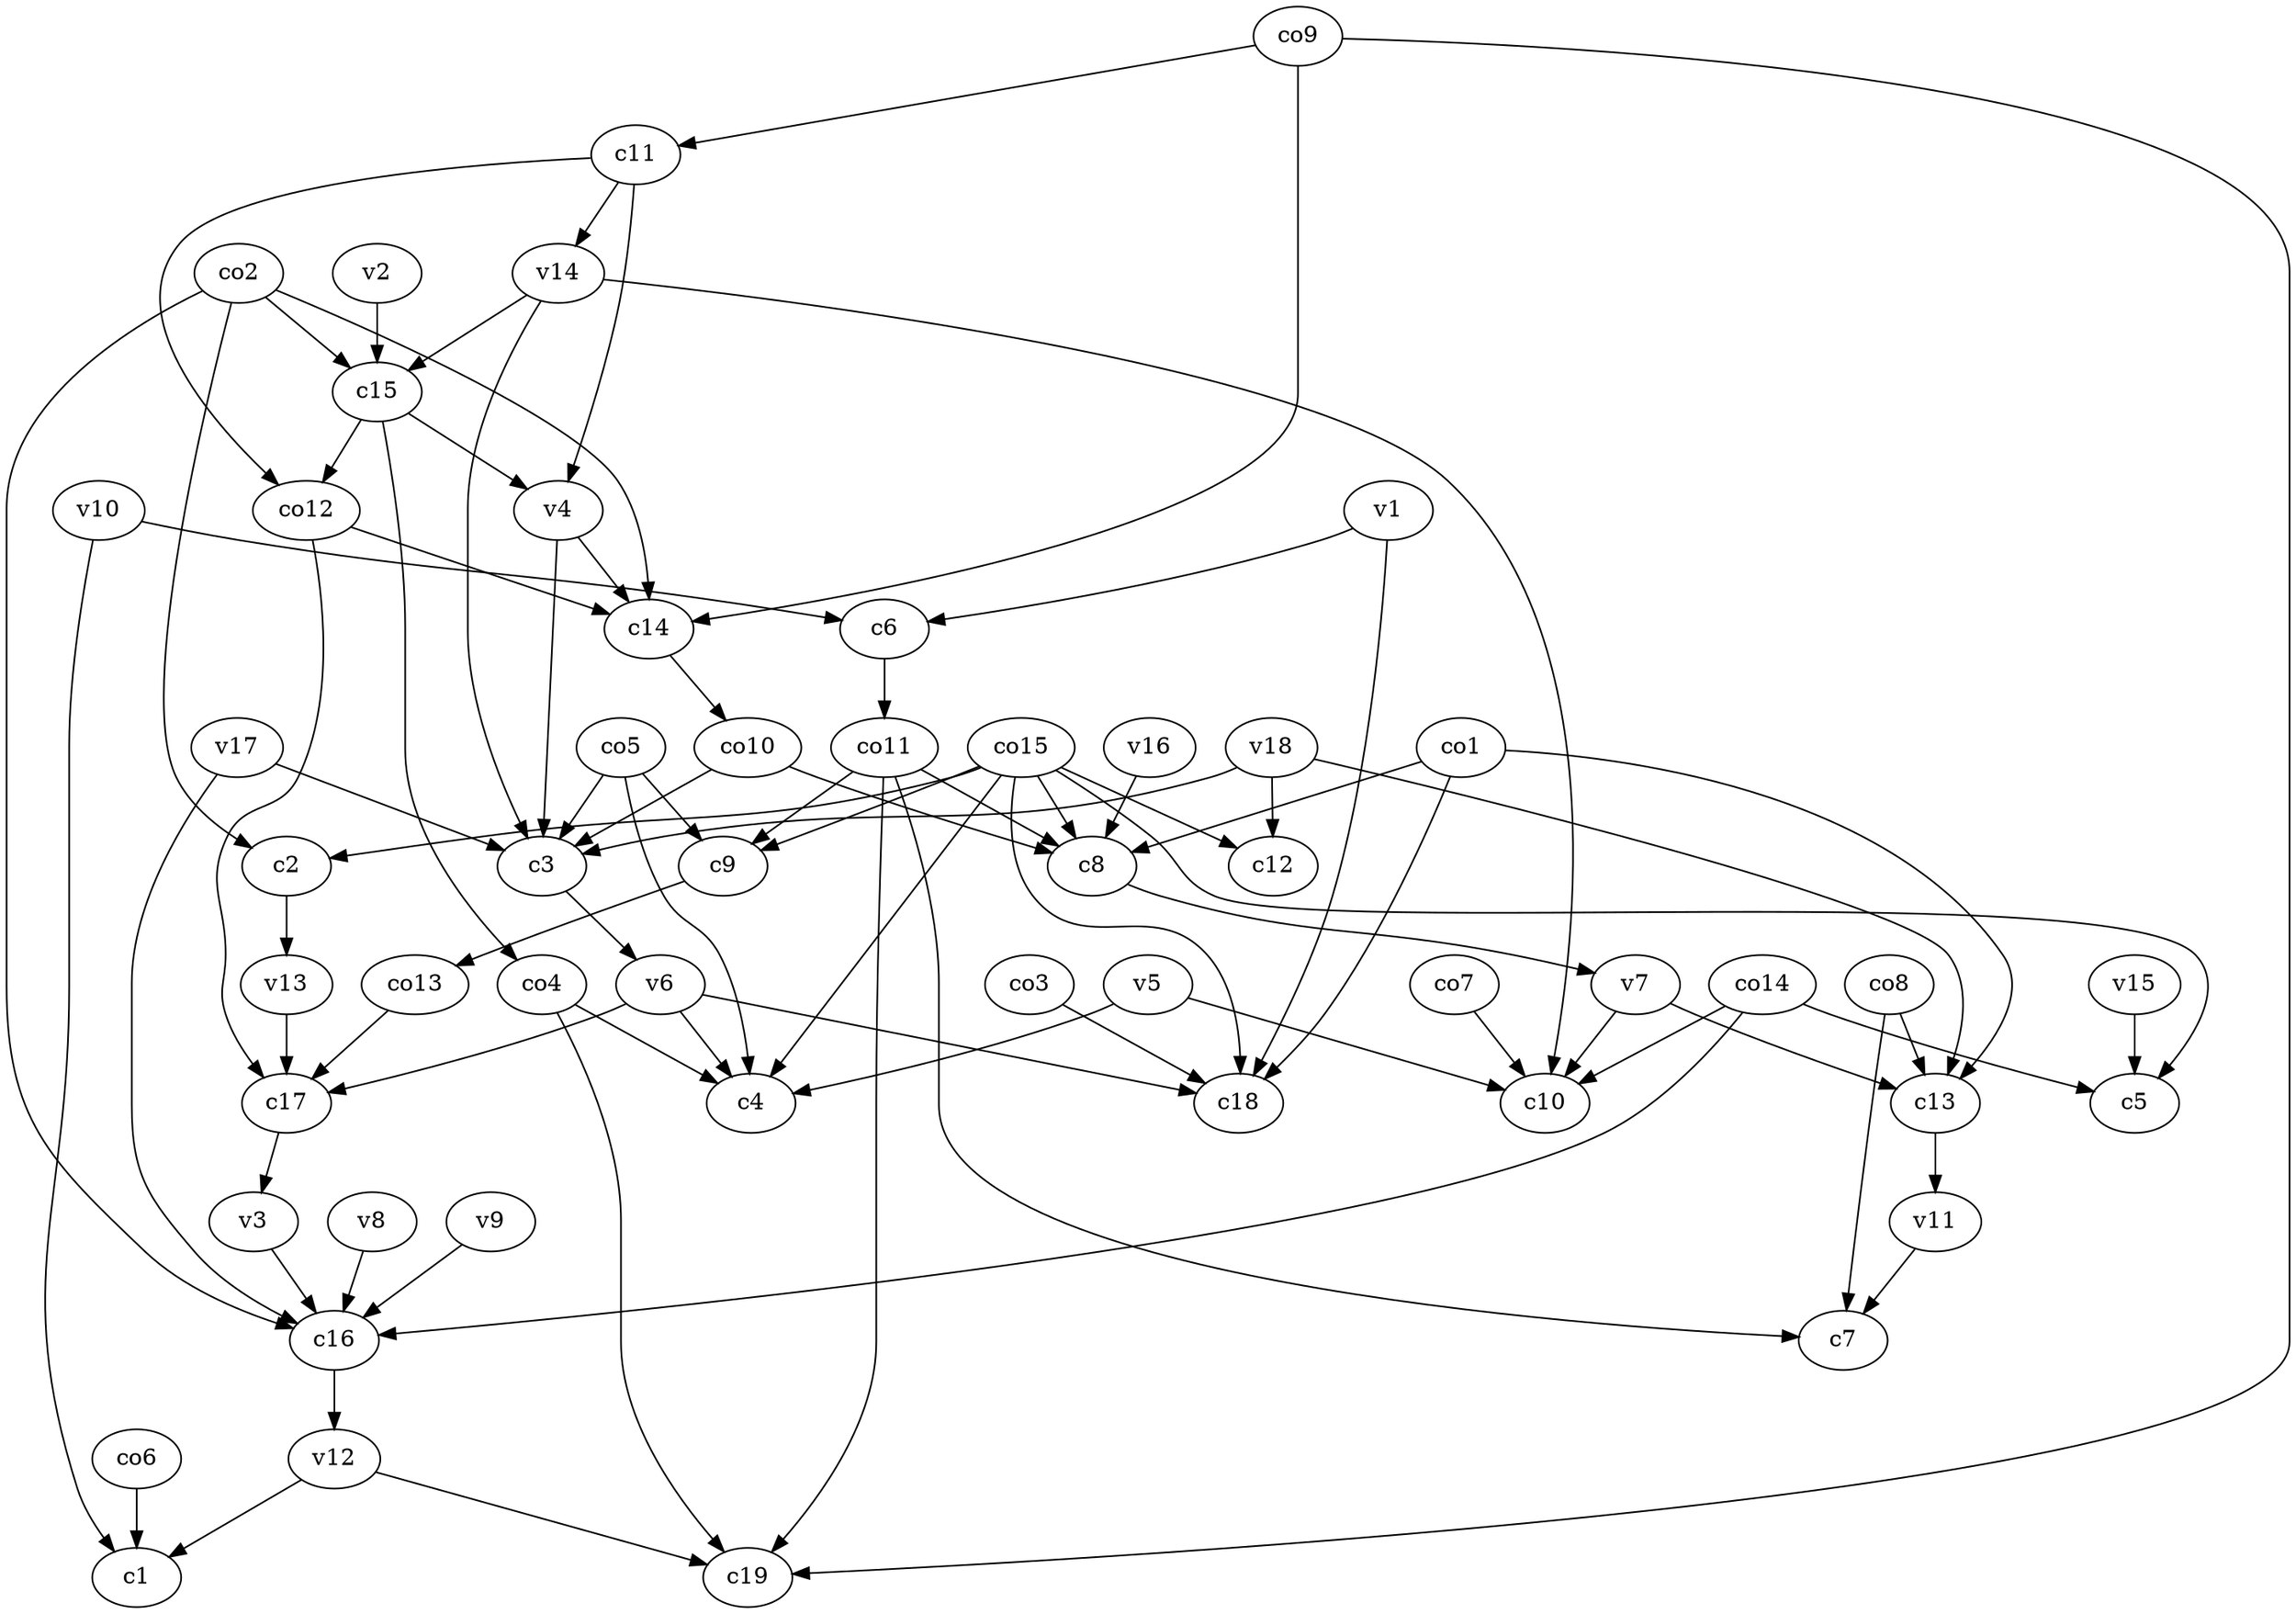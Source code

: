 strict digraph  {
c1;
c2;
c3;
c4;
c5;
c6;
c7;
c8;
c9;
c10;
c11;
c12;
c13;
c14;
c15;
c16;
c17;
c18;
c19;
v1;
v2;
v3;
v4;
v5;
v6;
v7;
v8;
v9;
v10;
v11;
v12;
v13;
v14;
v15;
v16;
v17;
v18;
co1;
co2;
co3;
co4;
co5;
co6;
co7;
co8;
co9;
co10;
co11;
co12;
co13;
co14;
co15;
c2 -> v13  [weight=1];
c3 -> v6  [weight=1];
c6 -> co11  [weight=1];
c8 -> v7  [weight=1];
c9 -> co13  [weight=1];
c11 -> v4  [weight=1];
c11 -> v14  [weight=1];
c11 -> co12  [weight=1];
c13 -> v11  [weight=1];
c14 -> co10  [weight=1];
c15 -> v4  [weight=1];
c15 -> co4  [weight=1];
c15 -> co12  [weight=1];
c16 -> v12  [weight=1];
c17 -> v3  [weight=1];
v1 -> c6  [weight=1];
v1 -> c18  [weight=1];
v2 -> c15  [weight=1];
v3 -> c16  [weight=1];
v4 -> c14  [weight=1];
v4 -> c3  [weight=1];
v5 -> c10  [weight=1];
v5 -> c4  [weight=1];
v6 -> c4  [weight=1];
v6 -> c18  [weight=1];
v6 -> c17  [weight=1];
v7 -> c13  [weight=1];
v7 -> c10  [weight=1];
v8 -> c16  [weight=1];
v9 -> c16  [weight=1];
v10 -> c1  [weight=1];
v10 -> c6  [weight=1];
v11 -> c7  [weight=1];
v12 -> c19  [weight=1];
v12 -> c1  [weight=1];
v13 -> c17  [weight=1];
v14 -> c15  [weight=1];
v14 -> c10  [weight=1];
v14 -> c3  [weight=1];
v15 -> c5  [weight=1];
v16 -> c8  [weight=1];
v17 -> c16  [weight=1];
v17 -> c3  [weight=1];
v18 -> c12  [weight=1];
v18 -> c3  [weight=1];
v18 -> c13  [weight=1];
co1 -> c18  [weight=1];
co1 -> c13  [weight=1];
co1 -> c8  [weight=1];
co2 -> c2  [weight=1];
co2 -> c14  [weight=1];
co2 -> c16  [weight=1];
co2 -> c15  [weight=1];
co3 -> c18  [weight=1];
co4 -> c4  [weight=1];
co4 -> c19  [weight=1];
co5 -> c3  [weight=1];
co5 -> c9  [weight=1];
co5 -> c4  [weight=1];
co6 -> c1  [weight=1];
co7 -> c10  [weight=1];
co8 -> c7  [weight=1];
co8 -> c13  [weight=1];
co9 -> c14  [weight=1];
co9 -> c19  [weight=1];
co9 -> c11  [weight=1];
co10 -> c8  [weight=1];
co10 -> c3  [weight=1];
co11 -> c9  [weight=1];
co11 -> c19  [weight=1];
co11 -> c7  [weight=1];
co11 -> c8  [weight=1];
co12 -> c14  [weight=1];
co12 -> c17  [weight=1];
co13 -> c17  [weight=1];
co14 -> c16  [weight=1];
co14 -> c10  [weight=1];
co14 -> c5  [weight=1];
co15 -> c8  [weight=1];
co15 -> c18  [weight=1];
co15 -> c4  [weight=1];
co15 -> c9  [weight=1];
co15 -> c2  [weight=1];
co15 -> c12  [weight=1];
co15 -> c5  [weight=1];
}

